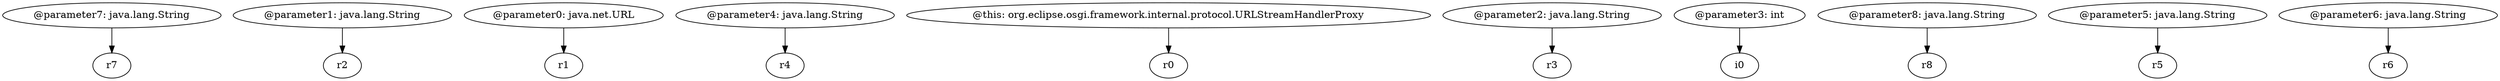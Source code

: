 digraph g {
0[label="@parameter7: java.lang.String"]
1[label="r7"]
0->1[label=""]
2[label="@parameter1: java.lang.String"]
3[label="r2"]
2->3[label=""]
4[label="@parameter0: java.net.URL"]
5[label="r1"]
4->5[label=""]
6[label="@parameter4: java.lang.String"]
7[label="r4"]
6->7[label=""]
8[label="@this: org.eclipse.osgi.framework.internal.protocol.URLStreamHandlerProxy"]
9[label="r0"]
8->9[label=""]
10[label="@parameter2: java.lang.String"]
11[label="r3"]
10->11[label=""]
12[label="@parameter3: int"]
13[label="i0"]
12->13[label=""]
14[label="@parameter8: java.lang.String"]
15[label="r8"]
14->15[label=""]
16[label="@parameter5: java.lang.String"]
17[label="r5"]
16->17[label=""]
18[label="@parameter6: java.lang.String"]
19[label="r6"]
18->19[label=""]
}